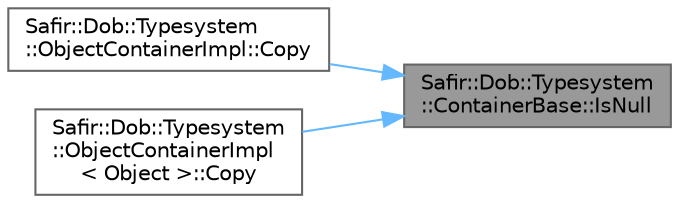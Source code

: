 digraph "Safir::Dob::Typesystem::ContainerBase::IsNull"
{
 // LATEX_PDF_SIZE
  bgcolor="transparent";
  edge [fontname=Helvetica,fontsize=10,labelfontname=Helvetica,labelfontsize=10];
  node [fontname=Helvetica,fontsize=10,shape=box,height=0.2,width=0.4];
  rankdir="RL";
  Node1 [label="Safir::Dob::Typesystem\l::ContainerBase::IsNull",height=0.2,width=0.4,color="gray40", fillcolor="grey60", style="filled", fontcolor="black",tooltip="Is the container set to null?"];
  Node1 -> Node2 [dir="back",color="steelblue1",style="solid"];
  Node2 [label="Safir::Dob::Typesystem\l::ObjectContainerImpl::Copy",height=0.2,width=0.4,color="grey40", fillcolor="white", style="filled",URL="$a01507.html#aba6743de949e6d546bb922c4ae85efea",tooltip="Virtual assignment."];
  Node1 -> Node3 [dir="back",color="steelblue1",style="solid"];
  Node3 [label="Safir::Dob::Typesystem\l::ObjectContainerImpl\l\< Object \>::Copy",height=0.2,width=0.4,color="grey40", fillcolor="white", style="filled",URL="$a01511.html#ac782e96a6ab6c6b98b8cbee654ac7e23",tooltip="Virtual assignment."];
}
